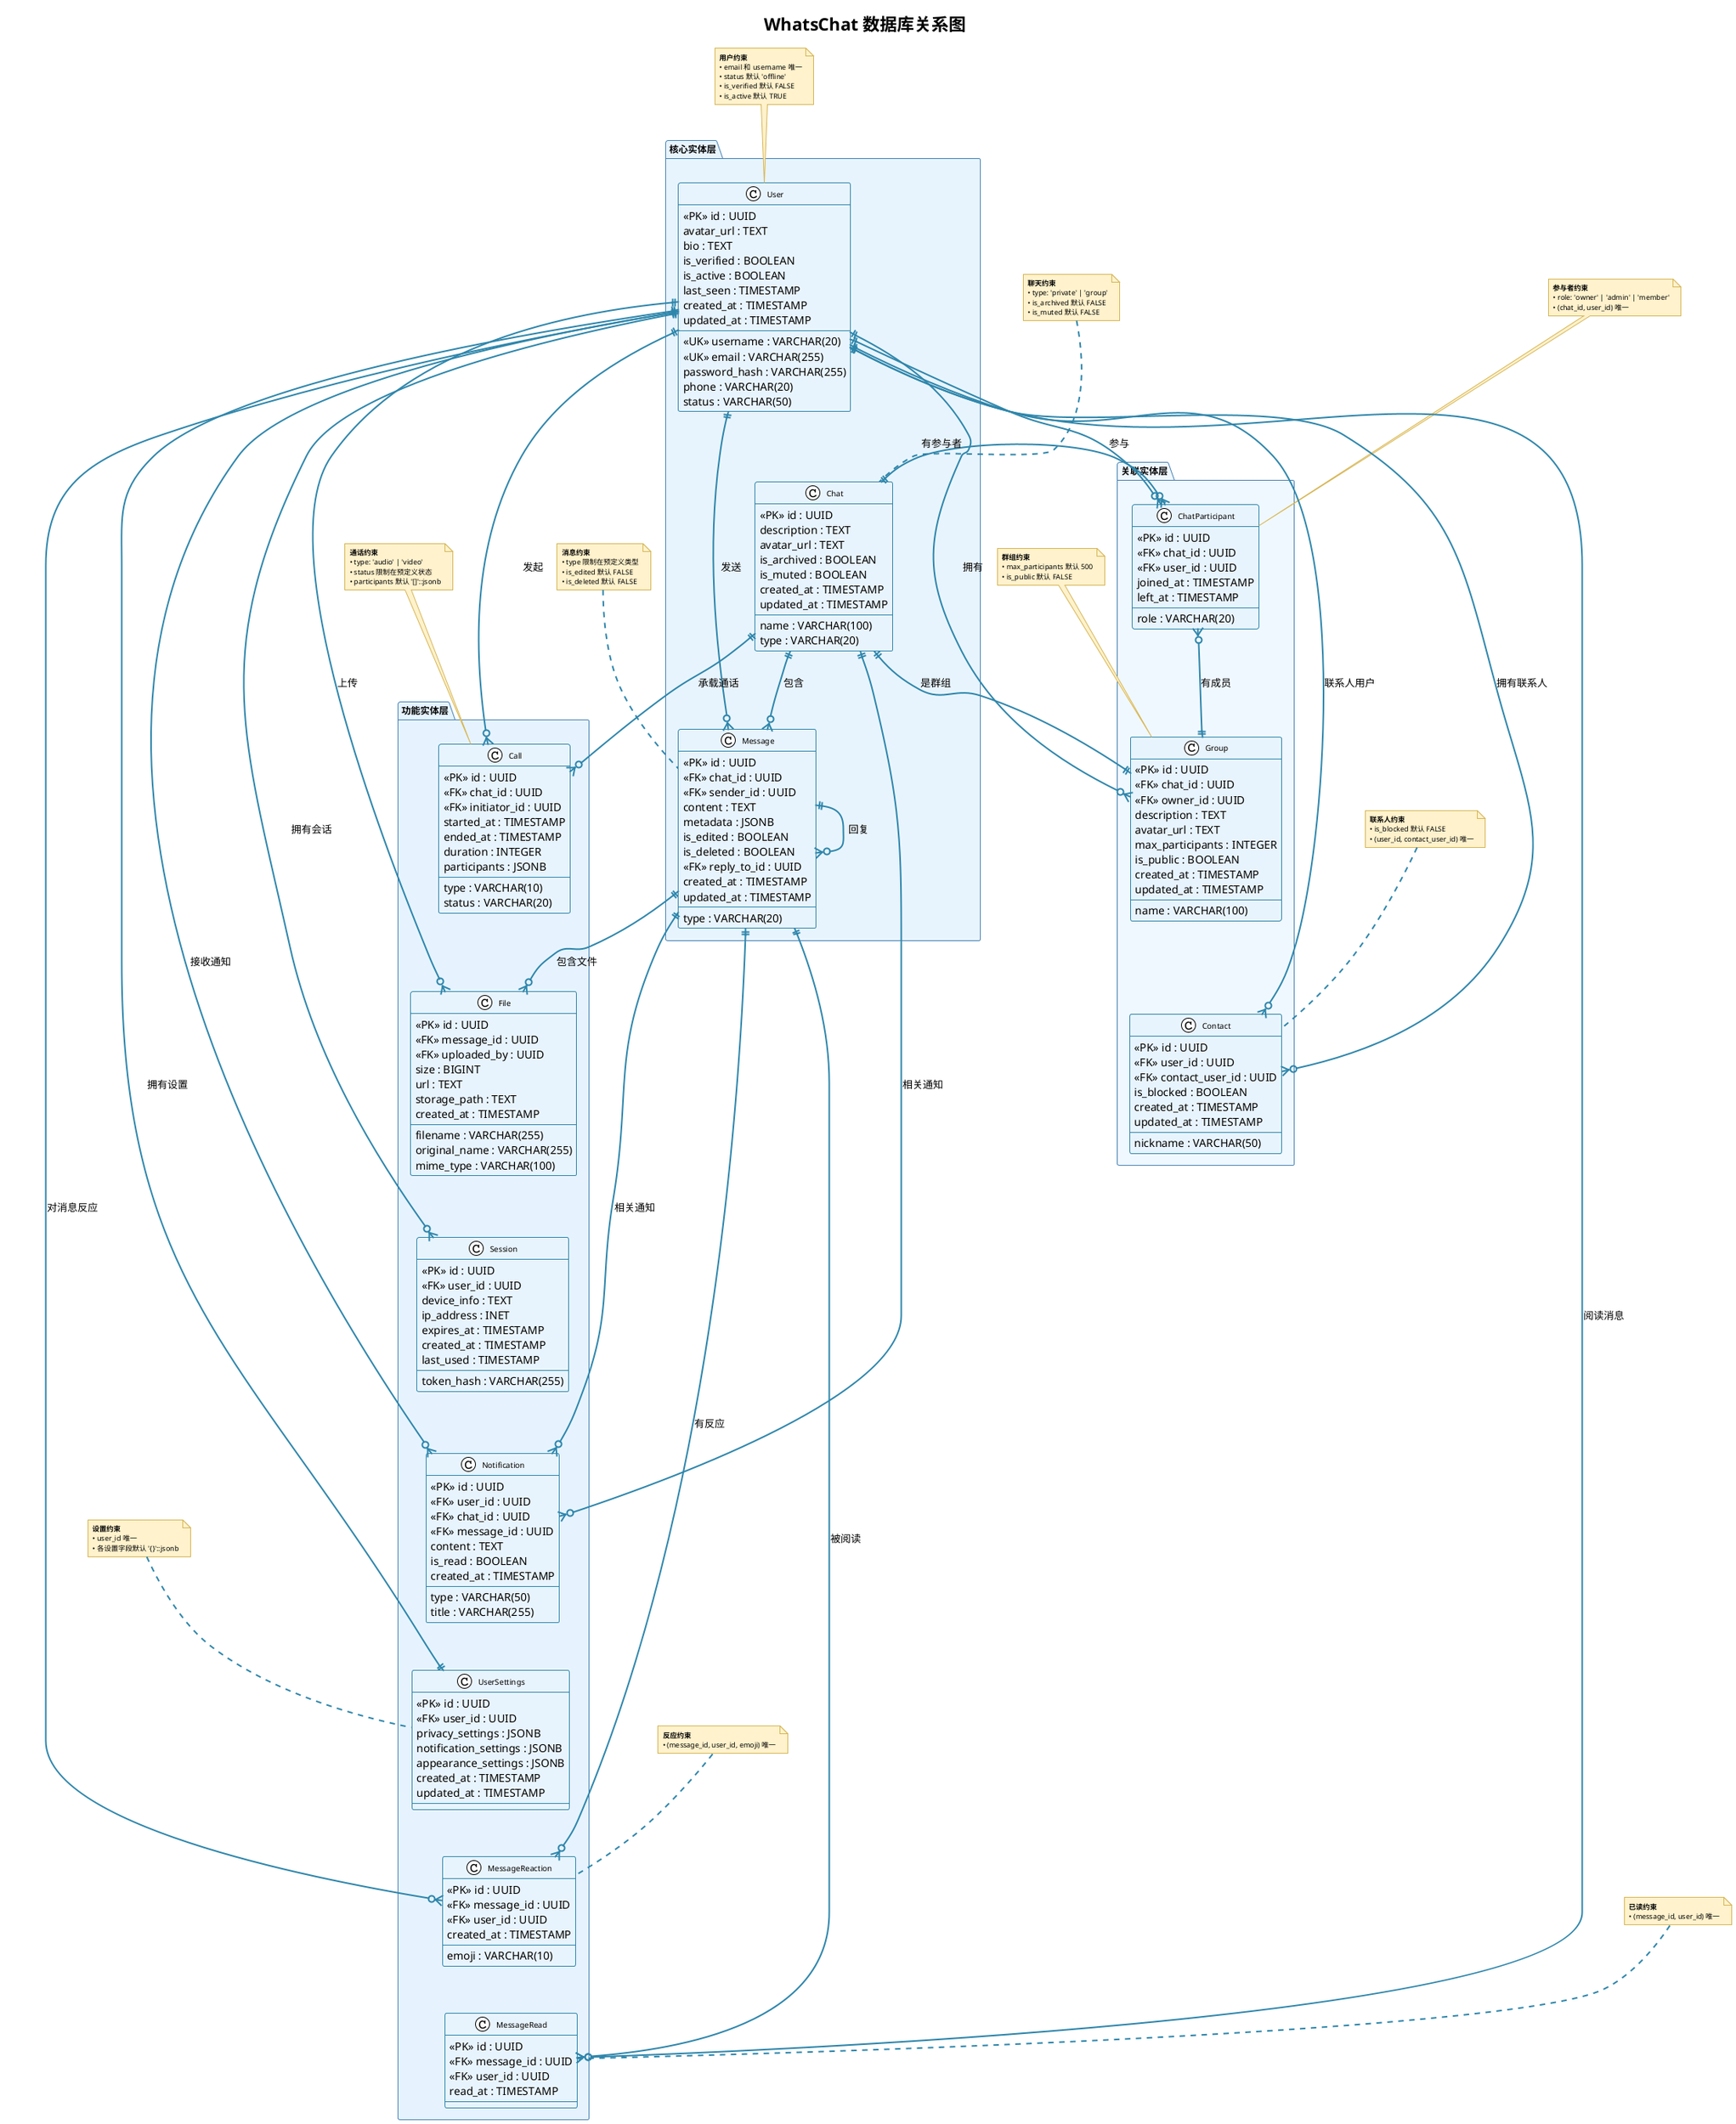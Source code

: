 @startuml WhatsChat数据库关系图

!define ENTITY class
!define PK <<PK>>
!define FK <<FK>>
!define UK <<UK>>

!theme plain
skinparam class {
    BackgroundColor #E8F4FD
    BorderColor #2E86AB
    ArrowColor #2E86AB
    FontSize 10
}
skinparam note {
    BackgroundColor #FFF2CC
    BorderColor #D6B656
    FontSize 9
}
skinparam package {
    BackgroundColor #F0F8FF
    BorderColor #4682B4
    FontSize 12
    FontStyle bold
}
skinparam arrow {
    Color #2E86AB
    Thickness 2
}

title WhatsChat 数据库关系图

' 布局设置
!define LAYOUT_TOP #E8F4FD
!define LAYOUT_CENTER #F0F8FF
!define LAYOUT_BOTTOM #E6F3FF

package "核心实体层" LAYOUT_TOP {
  ENTITY User {
    PK id : UUID
    UK username : VARCHAR(20)
    UK email : VARCHAR(255)
    password_hash : VARCHAR(255)
    phone : VARCHAR(20)
    avatar_url : TEXT
    status : VARCHAR(50)
    bio : TEXT
    is_verified : BOOLEAN
    is_active : BOOLEAN
    last_seen : TIMESTAMP
    created_at : TIMESTAMP
    updated_at : TIMESTAMP
  }

  ENTITY Chat {
    PK id : UUID
    name : VARCHAR(100)
    type : VARCHAR(20)
    description : TEXT
    avatar_url : TEXT
    is_archived : BOOLEAN
    is_muted : BOOLEAN
    created_at : TIMESTAMP
    updated_at : TIMESTAMP
  }

  ENTITY Message {
    PK id : UUID
    FK chat_id : UUID
    FK sender_id : UUID
    content : TEXT
    type : VARCHAR(20)
    metadata : JSONB
    is_edited : BOOLEAN
    is_deleted : BOOLEAN
    FK reply_to_id : UUID
    created_at : TIMESTAMP
    updated_at : TIMESTAMP
  }
}

package "关联实体层" LAYOUT_CENTER {
  ENTITY ChatParticipant {
    PK id : UUID
    FK chat_id : UUID
    FK user_id : UUID
    role : VARCHAR(20)
    joined_at : TIMESTAMP
    left_at : TIMESTAMP
  }

  ENTITY Group {
    PK id : UUID
    FK chat_id : UUID
    FK owner_id : UUID
    name : VARCHAR(100)
    description : TEXT
    avatar_url : TEXT
    max_participants : INTEGER
    is_public : BOOLEAN
    created_at : TIMESTAMP
    updated_at : TIMESTAMP
  }

  ENTITY Contact {
    PK id : UUID
    FK user_id : UUID
    FK contact_user_id : UUID
    nickname : VARCHAR(50)
    is_blocked : BOOLEAN
    created_at : TIMESTAMP
    updated_at : TIMESTAMP
  }
}

package "功能实体层" LAYOUT_BOTTOM {
  ENTITY Call {
    PK id : UUID
    FK chat_id : UUID
    FK initiator_id : UUID
    type : VARCHAR(10)
    status : VARCHAR(20)
    started_at : TIMESTAMP
    ended_at : TIMESTAMP
    duration : INTEGER
    participants : JSONB
  }

  ENTITY File {
    PK id : UUID
    FK message_id : UUID
    FK uploaded_by : UUID
    filename : VARCHAR(255)
    original_name : VARCHAR(255)
    mime_type : VARCHAR(100)
    size : BIGINT
    url : TEXT
    storage_path : TEXT
    created_at : TIMESTAMP
  }

  ENTITY Session {
    PK id : UUID
    FK user_id : UUID
    token_hash : VARCHAR(255)
    device_info : TEXT
    ip_address : INET
    expires_at : TIMESTAMP
    created_at : TIMESTAMP
    last_used : TIMESTAMP
  }

  ENTITY Notification {
    PK id : UUID
    FK user_id : UUID
    FK chat_id : UUID
    FK message_id : UUID
    type : VARCHAR(50)
    title : VARCHAR(255)
    content : TEXT
    is_read : BOOLEAN
    created_at : TIMESTAMP
  }

  ENTITY UserSettings {
    PK id : UUID
    FK user_id : UUID
    privacy_settings : JSONB
    notification_settings : JSONB
    appearance_settings : JSONB
    created_at : TIMESTAMP
    updated_at : TIMESTAMP
  }

  ENTITY MessageReaction {
    PK id : UUID
    FK message_id : UUID
    FK user_id : UUID
    emoji : VARCHAR(10)
    created_at : TIMESTAMP
  }

  ENTITY MessageRead {
    PK id : UUID
    FK message_id : UUID
    FK user_id : UUID
    read_at : TIMESTAMP
  }
}

' 核心关系 - 用户相关
User ||--o{ ChatParticipant : "参与"
User ||--o{ Message : "发送"
User ||--o{ Group : "拥有"
User ||--|| UserSettings : "拥有设置"
User ||--o{ Contact : "拥有联系人"
User ||--o{ Session : "拥有会话"

' 核心关系 - 聊天相关
Chat ||--o{ Message : "包含"
Chat ||--o{ ChatParticipant : "有参与者"
Chat ||--|| Group : "是群组"
Chat ||--o{ Call : "承载通话"

' 核心关系 - 消息相关
Message ||--o{ File : "包含文件"
Message ||--o{ MessageReaction : "有反应"
Message ||--o{ MessageRead : "被阅读"
Message ||--o{ Message : "回复"

' 功能关系
User ||--o{ Call : "发起"
User ||--o{ File : "上传"
User ||--o{ Notification : "接收通知"
User ||--o{ MessageReaction : "对消息反应"
User ||--o{ MessageRead : "阅读消息"

Chat ||--o{ Notification : "相关通知"
Message ||--o{ Notification : "相关通知"

Group ||--o{ ChatParticipant : "有成员"

Contact }o--|| User : "联系人用户"

' 布局优化
User -[hidden]- Chat
Chat -[hidden]- Message
ChatParticipant -[hidden]- Group
Group -[hidden]- Contact
Call -[hidden]- File
File -[hidden]- Session
Session -[hidden]- Notification
Notification -[hidden]- UserSettings
UserSettings -[hidden]- MessageReaction
MessageReaction -[hidden]- MessageRead

' 约束说明
note top of User
  <b>用户约束</b>
  • email 和 username 唯一
  • status 默认 'offline'
  • is_verified 默认 FALSE
  • is_active 默认 TRUE
end note

note top of Chat
  <b>聊天约束</b>
  • type: 'private' | 'group'
  • is_archived 默认 FALSE
  • is_muted 默认 FALSE
end note

note top of Message
  <b>消息约束</b>
  • type 限制在预定义类型
  • is_edited 默认 FALSE
  • is_deleted 默认 FALSE
end note

note top of ChatParticipant
  <b>参与者约束</b>
  • role: 'owner' | 'admin' | 'member'
  • (chat_id, user_id) 唯一
end note

note top of Group
  <b>群组约束</b>
  • max_participants 默认 500
  • is_public 默认 FALSE
end note

note top of Call
  <b>通话约束</b>
  • type: 'audio' | 'video'
  • status 限制在预定义状态
  • participants 默认 '[]'::jsonb
end note

note top of Contact
  <b>联系人约束</b>
  • is_blocked 默认 FALSE
  • (user_id, contact_user_id) 唯一
end note

note top of UserSettings
  <b>设置约束</b>
  • user_id 唯一
  • 各设置字段默认 '{}'::jsonb
end note

note top of MessageReaction
  <b>反应约束</b>
  • (message_id, user_id, emoji) 唯一
end note

note top of MessageRead
  <b>已读约束</b>
  • (message_id, user_id) 唯一
end note

@enduml
